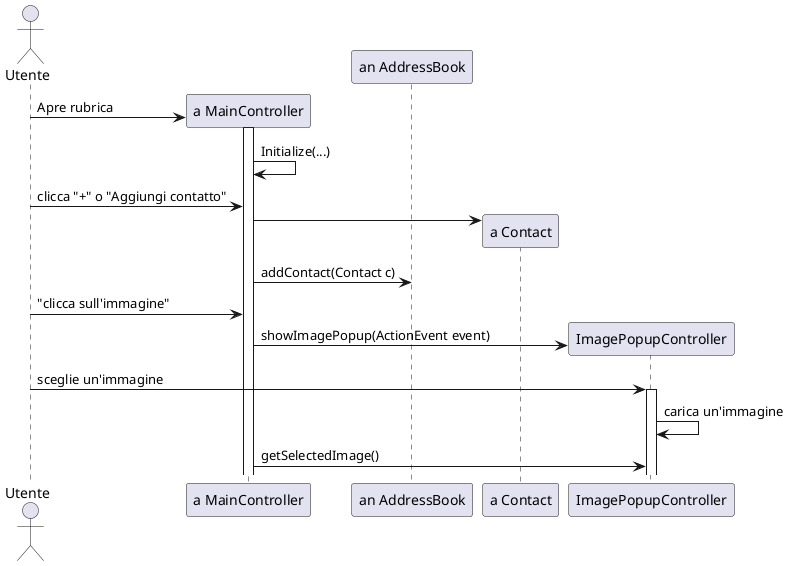 @startuml AggiungereContatto

actor Utente as u  
participant "a MainController" as mc 
participant "an AddressBook" as ab 

u -> mc ** : Apre rubrica
activate mc 
mc -> mc : Initialize(...)
u -> mc :  clicca "+" o "Aggiungi contatto"


mc -> "a Contact" **
deactivate "a Contact"
mc -> ab : addContact(Contact c)
u -> mc : "clicca sull'immagine"
mc -> "ImagePopupController" ** : showImagePopup(ActionEvent event)
u -> "ImagePopupController" : sceglie un'immagine
activate "ImagePopupController"
"ImagePopupController" -> "ImagePopupController" : carica un'immagine
mc -> "ImagePopupController" : getSelectedImage() 




@enduml
